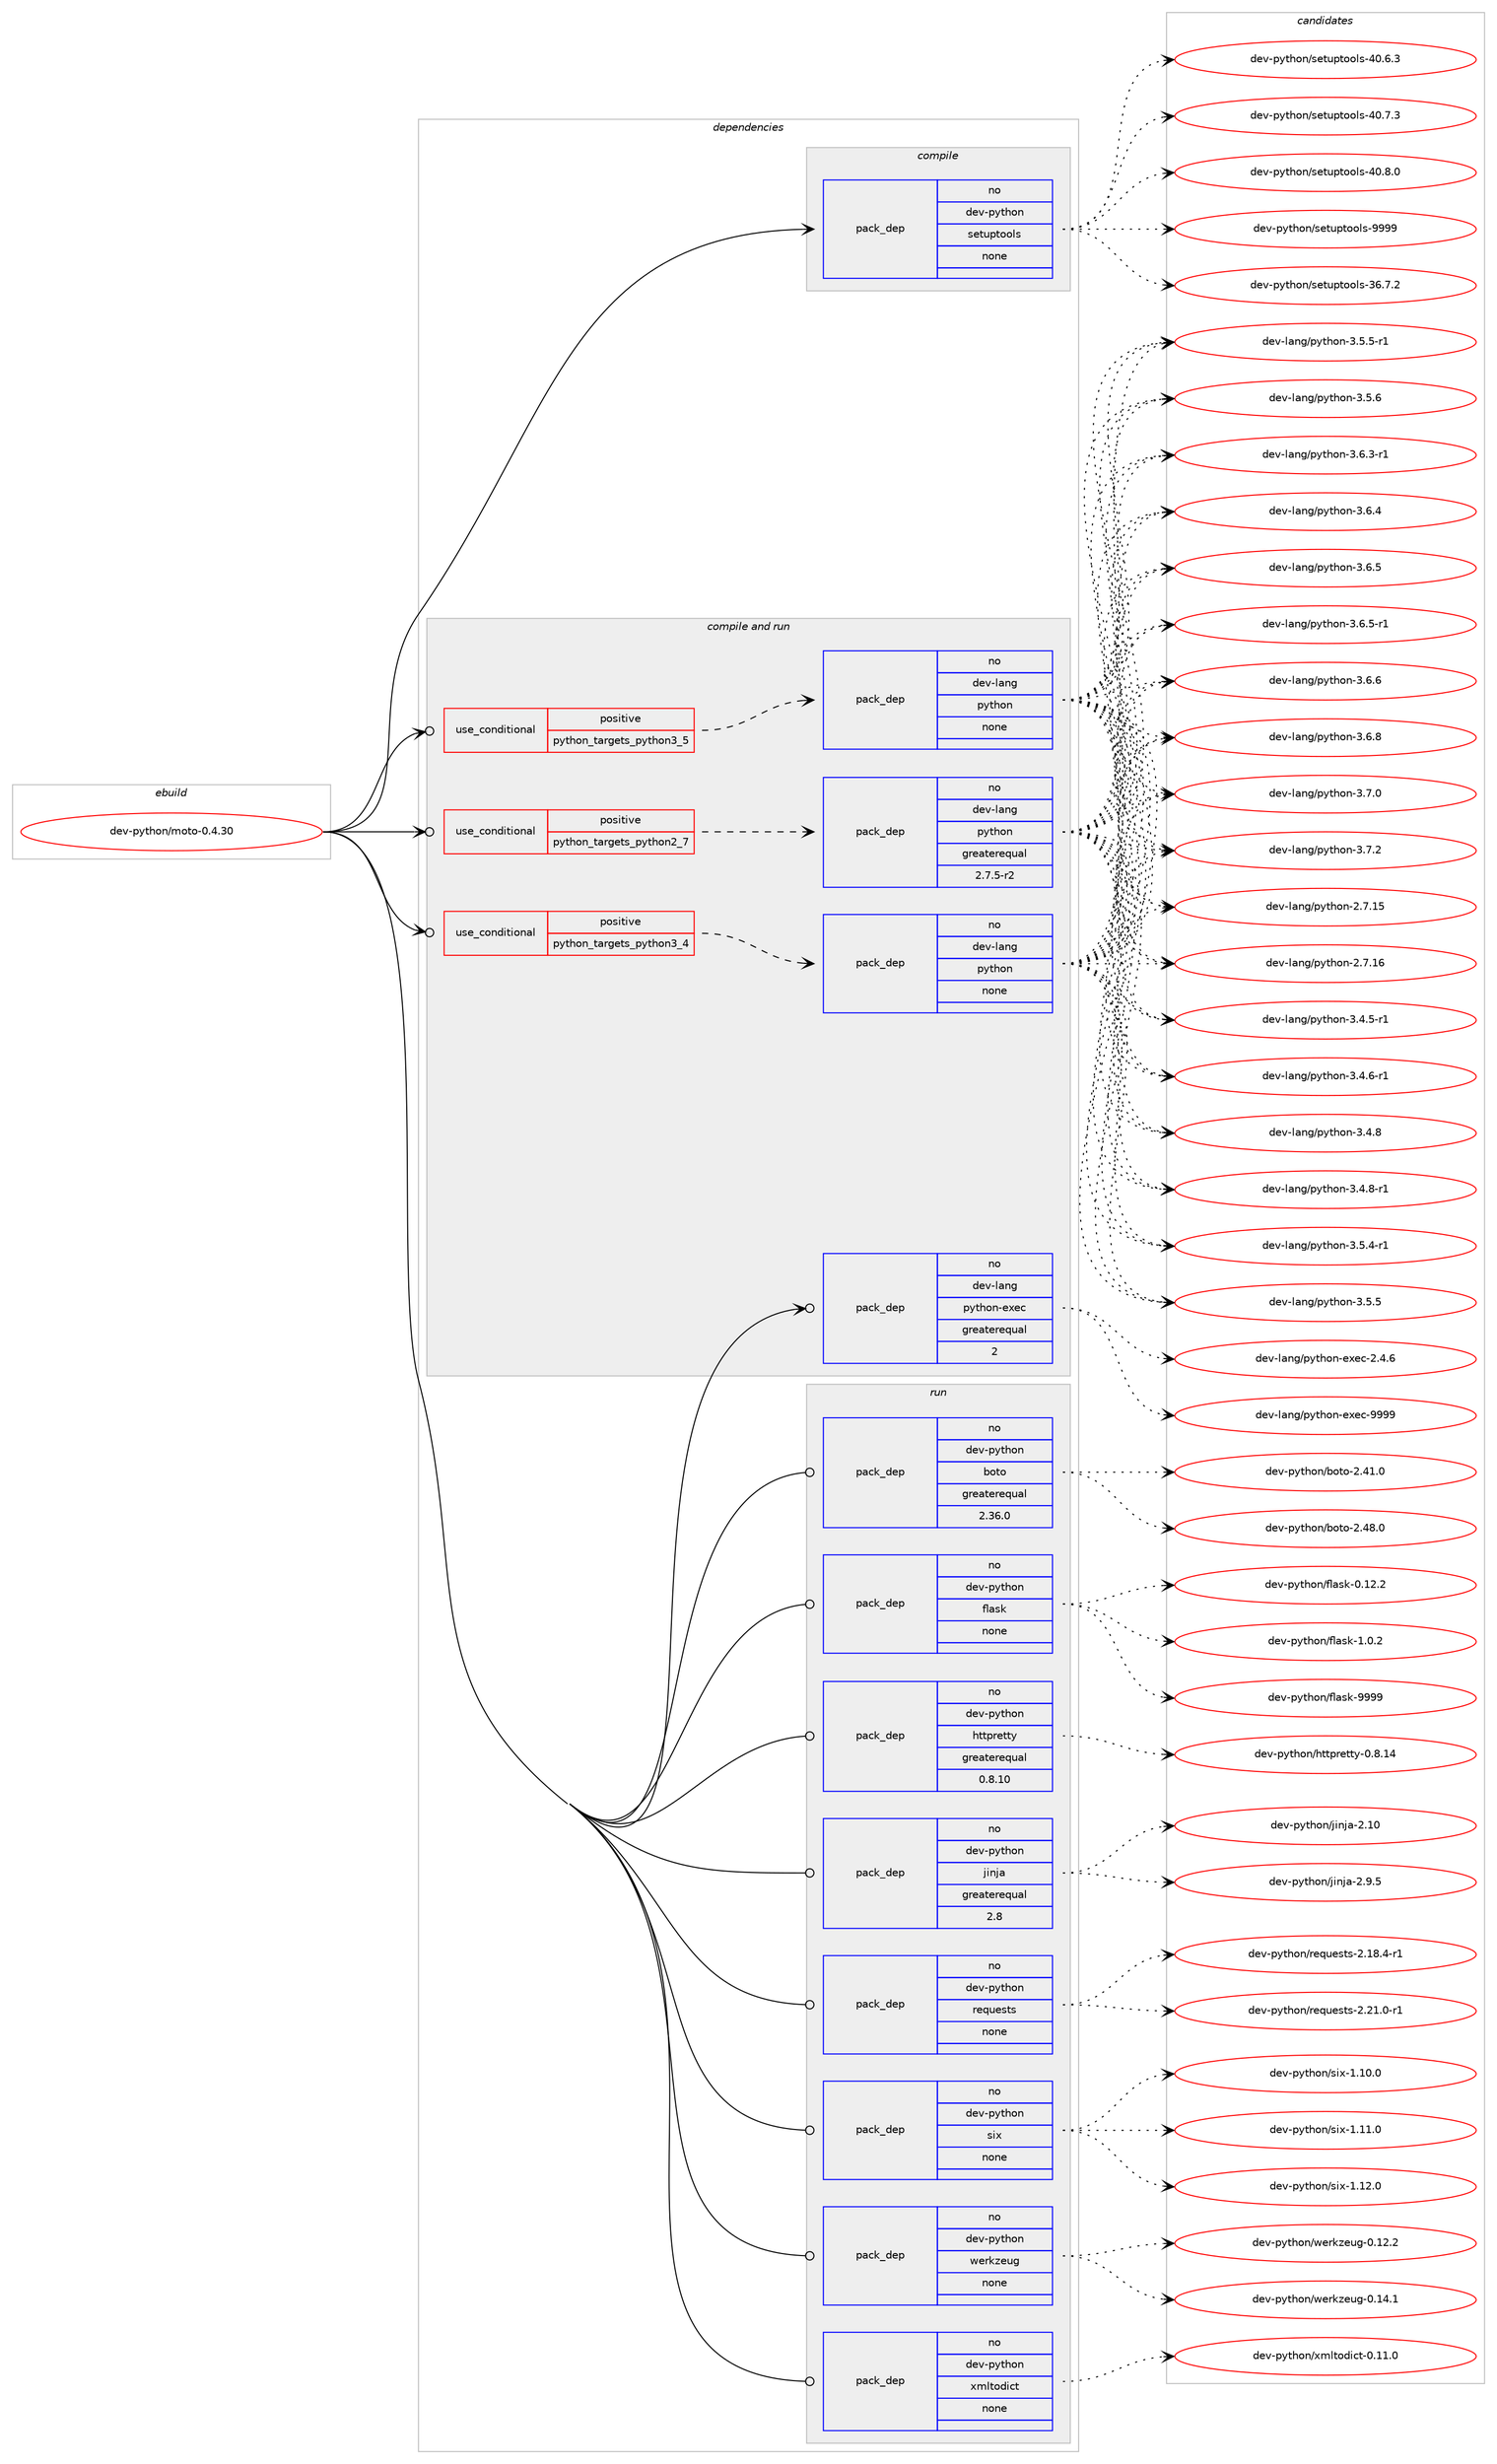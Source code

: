 digraph prolog {

# *************
# Graph options
# *************

newrank=true;
concentrate=true;
compound=true;
graph [rankdir=LR,fontname=Helvetica,fontsize=10,ranksep=1.5];#, ranksep=2.5, nodesep=0.2];
edge  [arrowhead=vee];
node  [fontname=Helvetica,fontsize=10];

# **********
# The ebuild
# **********

subgraph cluster_leftcol {
color=gray;
rank=same;
label=<<i>ebuild</i>>;
id [label="dev-python/moto-0.4.30", color=red, width=4, href="../dev-python/moto-0.4.30.svg"];
}

# ****************
# The dependencies
# ****************

subgraph cluster_midcol {
color=gray;
label=<<i>dependencies</i>>;
subgraph cluster_compile {
fillcolor="#eeeeee";
style=filled;
label=<<i>compile</i>>;
subgraph pack1018355 {
dependency1419266 [label=<<TABLE BORDER="0" CELLBORDER="1" CELLSPACING="0" CELLPADDING="4" WIDTH="220"><TR><TD ROWSPAN="6" CELLPADDING="30">pack_dep</TD></TR><TR><TD WIDTH="110">no</TD></TR><TR><TD>dev-python</TD></TR><TR><TD>setuptools</TD></TR><TR><TD>none</TD></TR><TR><TD></TD></TR></TABLE>>, shape=none, color=blue];
}
id:e -> dependency1419266:w [weight=20,style="solid",arrowhead="vee"];
}
subgraph cluster_compileandrun {
fillcolor="#eeeeee";
style=filled;
label=<<i>compile and run</i>>;
subgraph cond377637 {
dependency1419267 [label=<<TABLE BORDER="0" CELLBORDER="1" CELLSPACING="0" CELLPADDING="4"><TR><TD ROWSPAN="3" CELLPADDING="10">use_conditional</TD></TR><TR><TD>positive</TD></TR><TR><TD>python_targets_python2_7</TD></TR></TABLE>>, shape=none, color=red];
subgraph pack1018356 {
dependency1419268 [label=<<TABLE BORDER="0" CELLBORDER="1" CELLSPACING="0" CELLPADDING="4" WIDTH="220"><TR><TD ROWSPAN="6" CELLPADDING="30">pack_dep</TD></TR><TR><TD WIDTH="110">no</TD></TR><TR><TD>dev-lang</TD></TR><TR><TD>python</TD></TR><TR><TD>greaterequal</TD></TR><TR><TD>2.7.5-r2</TD></TR></TABLE>>, shape=none, color=blue];
}
dependency1419267:e -> dependency1419268:w [weight=20,style="dashed",arrowhead="vee"];
}
id:e -> dependency1419267:w [weight=20,style="solid",arrowhead="odotvee"];
subgraph cond377638 {
dependency1419269 [label=<<TABLE BORDER="0" CELLBORDER="1" CELLSPACING="0" CELLPADDING="4"><TR><TD ROWSPAN="3" CELLPADDING="10">use_conditional</TD></TR><TR><TD>positive</TD></TR><TR><TD>python_targets_python3_4</TD></TR></TABLE>>, shape=none, color=red];
subgraph pack1018357 {
dependency1419270 [label=<<TABLE BORDER="0" CELLBORDER="1" CELLSPACING="0" CELLPADDING="4" WIDTH="220"><TR><TD ROWSPAN="6" CELLPADDING="30">pack_dep</TD></TR><TR><TD WIDTH="110">no</TD></TR><TR><TD>dev-lang</TD></TR><TR><TD>python</TD></TR><TR><TD>none</TD></TR><TR><TD></TD></TR></TABLE>>, shape=none, color=blue];
}
dependency1419269:e -> dependency1419270:w [weight=20,style="dashed",arrowhead="vee"];
}
id:e -> dependency1419269:w [weight=20,style="solid",arrowhead="odotvee"];
subgraph cond377639 {
dependency1419271 [label=<<TABLE BORDER="0" CELLBORDER="1" CELLSPACING="0" CELLPADDING="4"><TR><TD ROWSPAN="3" CELLPADDING="10">use_conditional</TD></TR><TR><TD>positive</TD></TR><TR><TD>python_targets_python3_5</TD></TR></TABLE>>, shape=none, color=red];
subgraph pack1018358 {
dependency1419272 [label=<<TABLE BORDER="0" CELLBORDER="1" CELLSPACING="0" CELLPADDING="4" WIDTH="220"><TR><TD ROWSPAN="6" CELLPADDING="30">pack_dep</TD></TR><TR><TD WIDTH="110">no</TD></TR><TR><TD>dev-lang</TD></TR><TR><TD>python</TD></TR><TR><TD>none</TD></TR><TR><TD></TD></TR></TABLE>>, shape=none, color=blue];
}
dependency1419271:e -> dependency1419272:w [weight=20,style="dashed",arrowhead="vee"];
}
id:e -> dependency1419271:w [weight=20,style="solid",arrowhead="odotvee"];
subgraph pack1018359 {
dependency1419273 [label=<<TABLE BORDER="0" CELLBORDER="1" CELLSPACING="0" CELLPADDING="4" WIDTH="220"><TR><TD ROWSPAN="6" CELLPADDING="30">pack_dep</TD></TR><TR><TD WIDTH="110">no</TD></TR><TR><TD>dev-lang</TD></TR><TR><TD>python-exec</TD></TR><TR><TD>greaterequal</TD></TR><TR><TD>2</TD></TR></TABLE>>, shape=none, color=blue];
}
id:e -> dependency1419273:w [weight=20,style="solid",arrowhead="odotvee"];
}
subgraph cluster_run {
fillcolor="#eeeeee";
style=filled;
label=<<i>run</i>>;
subgraph pack1018360 {
dependency1419274 [label=<<TABLE BORDER="0" CELLBORDER="1" CELLSPACING="0" CELLPADDING="4" WIDTH="220"><TR><TD ROWSPAN="6" CELLPADDING="30">pack_dep</TD></TR><TR><TD WIDTH="110">no</TD></TR><TR><TD>dev-python</TD></TR><TR><TD>boto</TD></TR><TR><TD>greaterequal</TD></TR><TR><TD>2.36.0</TD></TR></TABLE>>, shape=none, color=blue];
}
id:e -> dependency1419274:w [weight=20,style="solid",arrowhead="odot"];
subgraph pack1018361 {
dependency1419275 [label=<<TABLE BORDER="0" CELLBORDER="1" CELLSPACING="0" CELLPADDING="4" WIDTH="220"><TR><TD ROWSPAN="6" CELLPADDING="30">pack_dep</TD></TR><TR><TD WIDTH="110">no</TD></TR><TR><TD>dev-python</TD></TR><TR><TD>flask</TD></TR><TR><TD>none</TD></TR><TR><TD></TD></TR></TABLE>>, shape=none, color=blue];
}
id:e -> dependency1419275:w [weight=20,style="solid",arrowhead="odot"];
subgraph pack1018362 {
dependency1419276 [label=<<TABLE BORDER="0" CELLBORDER="1" CELLSPACING="0" CELLPADDING="4" WIDTH="220"><TR><TD ROWSPAN="6" CELLPADDING="30">pack_dep</TD></TR><TR><TD WIDTH="110">no</TD></TR><TR><TD>dev-python</TD></TR><TR><TD>httpretty</TD></TR><TR><TD>greaterequal</TD></TR><TR><TD>0.8.10</TD></TR></TABLE>>, shape=none, color=blue];
}
id:e -> dependency1419276:w [weight=20,style="solid",arrowhead="odot"];
subgraph pack1018363 {
dependency1419277 [label=<<TABLE BORDER="0" CELLBORDER="1" CELLSPACING="0" CELLPADDING="4" WIDTH="220"><TR><TD ROWSPAN="6" CELLPADDING="30">pack_dep</TD></TR><TR><TD WIDTH="110">no</TD></TR><TR><TD>dev-python</TD></TR><TR><TD>jinja</TD></TR><TR><TD>greaterequal</TD></TR><TR><TD>2.8</TD></TR></TABLE>>, shape=none, color=blue];
}
id:e -> dependency1419277:w [weight=20,style="solid",arrowhead="odot"];
subgraph pack1018364 {
dependency1419278 [label=<<TABLE BORDER="0" CELLBORDER="1" CELLSPACING="0" CELLPADDING="4" WIDTH="220"><TR><TD ROWSPAN="6" CELLPADDING="30">pack_dep</TD></TR><TR><TD WIDTH="110">no</TD></TR><TR><TD>dev-python</TD></TR><TR><TD>requests</TD></TR><TR><TD>none</TD></TR><TR><TD></TD></TR></TABLE>>, shape=none, color=blue];
}
id:e -> dependency1419278:w [weight=20,style="solid",arrowhead="odot"];
subgraph pack1018365 {
dependency1419279 [label=<<TABLE BORDER="0" CELLBORDER="1" CELLSPACING="0" CELLPADDING="4" WIDTH="220"><TR><TD ROWSPAN="6" CELLPADDING="30">pack_dep</TD></TR><TR><TD WIDTH="110">no</TD></TR><TR><TD>dev-python</TD></TR><TR><TD>six</TD></TR><TR><TD>none</TD></TR><TR><TD></TD></TR></TABLE>>, shape=none, color=blue];
}
id:e -> dependency1419279:w [weight=20,style="solid",arrowhead="odot"];
subgraph pack1018366 {
dependency1419280 [label=<<TABLE BORDER="0" CELLBORDER="1" CELLSPACING="0" CELLPADDING="4" WIDTH="220"><TR><TD ROWSPAN="6" CELLPADDING="30">pack_dep</TD></TR><TR><TD WIDTH="110">no</TD></TR><TR><TD>dev-python</TD></TR><TR><TD>werkzeug</TD></TR><TR><TD>none</TD></TR><TR><TD></TD></TR></TABLE>>, shape=none, color=blue];
}
id:e -> dependency1419280:w [weight=20,style="solid",arrowhead="odot"];
subgraph pack1018367 {
dependency1419281 [label=<<TABLE BORDER="0" CELLBORDER="1" CELLSPACING="0" CELLPADDING="4" WIDTH="220"><TR><TD ROWSPAN="6" CELLPADDING="30">pack_dep</TD></TR><TR><TD WIDTH="110">no</TD></TR><TR><TD>dev-python</TD></TR><TR><TD>xmltodict</TD></TR><TR><TD>none</TD></TR><TR><TD></TD></TR></TABLE>>, shape=none, color=blue];
}
id:e -> dependency1419281:w [weight=20,style="solid",arrowhead="odot"];
}
}

# **************
# The candidates
# **************

subgraph cluster_choices {
rank=same;
color=gray;
label=<<i>candidates</i>>;

subgraph choice1018355 {
color=black;
nodesep=1;
choice100101118451121211161041111104711510111611711211611111110811545515446554650 [label="dev-python/setuptools-36.7.2", color=red, width=4,href="../dev-python/setuptools-36.7.2.svg"];
choice100101118451121211161041111104711510111611711211611111110811545524846544651 [label="dev-python/setuptools-40.6.3", color=red, width=4,href="../dev-python/setuptools-40.6.3.svg"];
choice100101118451121211161041111104711510111611711211611111110811545524846554651 [label="dev-python/setuptools-40.7.3", color=red, width=4,href="../dev-python/setuptools-40.7.3.svg"];
choice100101118451121211161041111104711510111611711211611111110811545524846564648 [label="dev-python/setuptools-40.8.0", color=red, width=4,href="../dev-python/setuptools-40.8.0.svg"];
choice10010111845112121116104111110471151011161171121161111111081154557575757 [label="dev-python/setuptools-9999", color=red, width=4,href="../dev-python/setuptools-9999.svg"];
dependency1419266:e -> choice100101118451121211161041111104711510111611711211611111110811545515446554650:w [style=dotted,weight="100"];
dependency1419266:e -> choice100101118451121211161041111104711510111611711211611111110811545524846544651:w [style=dotted,weight="100"];
dependency1419266:e -> choice100101118451121211161041111104711510111611711211611111110811545524846554651:w [style=dotted,weight="100"];
dependency1419266:e -> choice100101118451121211161041111104711510111611711211611111110811545524846564648:w [style=dotted,weight="100"];
dependency1419266:e -> choice10010111845112121116104111110471151011161171121161111111081154557575757:w [style=dotted,weight="100"];
}
subgraph choice1018356 {
color=black;
nodesep=1;
choice10010111845108971101034711212111610411111045504655464953 [label="dev-lang/python-2.7.15", color=red, width=4,href="../dev-lang/python-2.7.15.svg"];
choice10010111845108971101034711212111610411111045504655464954 [label="dev-lang/python-2.7.16", color=red, width=4,href="../dev-lang/python-2.7.16.svg"];
choice1001011184510897110103471121211161041111104551465246534511449 [label="dev-lang/python-3.4.5-r1", color=red, width=4,href="../dev-lang/python-3.4.5-r1.svg"];
choice1001011184510897110103471121211161041111104551465246544511449 [label="dev-lang/python-3.4.6-r1", color=red, width=4,href="../dev-lang/python-3.4.6-r1.svg"];
choice100101118451089711010347112121116104111110455146524656 [label="dev-lang/python-3.4.8", color=red, width=4,href="../dev-lang/python-3.4.8.svg"];
choice1001011184510897110103471121211161041111104551465246564511449 [label="dev-lang/python-3.4.8-r1", color=red, width=4,href="../dev-lang/python-3.4.8-r1.svg"];
choice1001011184510897110103471121211161041111104551465346524511449 [label="dev-lang/python-3.5.4-r1", color=red, width=4,href="../dev-lang/python-3.5.4-r1.svg"];
choice100101118451089711010347112121116104111110455146534653 [label="dev-lang/python-3.5.5", color=red, width=4,href="../dev-lang/python-3.5.5.svg"];
choice1001011184510897110103471121211161041111104551465346534511449 [label="dev-lang/python-3.5.5-r1", color=red, width=4,href="../dev-lang/python-3.5.5-r1.svg"];
choice100101118451089711010347112121116104111110455146534654 [label="dev-lang/python-3.5.6", color=red, width=4,href="../dev-lang/python-3.5.6.svg"];
choice1001011184510897110103471121211161041111104551465446514511449 [label="dev-lang/python-3.6.3-r1", color=red, width=4,href="../dev-lang/python-3.6.3-r1.svg"];
choice100101118451089711010347112121116104111110455146544652 [label="dev-lang/python-3.6.4", color=red, width=4,href="../dev-lang/python-3.6.4.svg"];
choice100101118451089711010347112121116104111110455146544653 [label="dev-lang/python-3.6.5", color=red, width=4,href="../dev-lang/python-3.6.5.svg"];
choice1001011184510897110103471121211161041111104551465446534511449 [label="dev-lang/python-3.6.5-r1", color=red, width=4,href="../dev-lang/python-3.6.5-r1.svg"];
choice100101118451089711010347112121116104111110455146544654 [label="dev-lang/python-3.6.6", color=red, width=4,href="../dev-lang/python-3.6.6.svg"];
choice100101118451089711010347112121116104111110455146544656 [label="dev-lang/python-3.6.8", color=red, width=4,href="../dev-lang/python-3.6.8.svg"];
choice100101118451089711010347112121116104111110455146554648 [label="dev-lang/python-3.7.0", color=red, width=4,href="../dev-lang/python-3.7.0.svg"];
choice100101118451089711010347112121116104111110455146554650 [label="dev-lang/python-3.7.2", color=red, width=4,href="../dev-lang/python-3.7.2.svg"];
dependency1419268:e -> choice10010111845108971101034711212111610411111045504655464953:w [style=dotted,weight="100"];
dependency1419268:e -> choice10010111845108971101034711212111610411111045504655464954:w [style=dotted,weight="100"];
dependency1419268:e -> choice1001011184510897110103471121211161041111104551465246534511449:w [style=dotted,weight="100"];
dependency1419268:e -> choice1001011184510897110103471121211161041111104551465246544511449:w [style=dotted,weight="100"];
dependency1419268:e -> choice100101118451089711010347112121116104111110455146524656:w [style=dotted,weight="100"];
dependency1419268:e -> choice1001011184510897110103471121211161041111104551465246564511449:w [style=dotted,weight="100"];
dependency1419268:e -> choice1001011184510897110103471121211161041111104551465346524511449:w [style=dotted,weight="100"];
dependency1419268:e -> choice100101118451089711010347112121116104111110455146534653:w [style=dotted,weight="100"];
dependency1419268:e -> choice1001011184510897110103471121211161041111104551465346534511449:w [style=dotted,weight="100"];
dependency1419268:e -> choice100101118451089711010347112121116104111110455146534654:w [style=dotted,weight="100"];
dependency1419268:e -> choice1001011184510897110103471121211161041111104551465446514511449:w [style=dotted,weight="100"];
dependency1419268:e -> choice100101118451089711010347112121116104111110455146544652:w [style=dotted,weight="100"];
dependency1419268:e -> choice100101118451089711010347112121116104111110455146544653:w [style=dotted,weight="100"];
dependency1419268:e -> choice1001011184510897110103471121211161041111104551465446534511449:w [style=dotted,weight="100"];
dependency1419268:e -> choice100101118451089711010347112121116104111110455146544654:w [style=dotted,weight="100"];
dependency1419268:e -> choice100101118451089711010347112121116104111110455146544656:w [style=dotted,weight="100"];
dependency1419268:e -> choice100101118451089711010347112121116104111110455146554648:w [style=dotted,weight="100"];
dependency1419268:e -> choice100101118451089711010347112121116104111110455146554650:w [style=dotted,weight="100"];
}
subgraph choice1018357 {
color=black;
nodesep=1;
choice10010111845108971101034711212111610411111045504655464953 [label="dev-lang/python-2.7.15", color=red, width=4,href="../dev-lang/python-2.7.15.svg"];
choice10010111845108971101034711212111610411111045504655464954 [label="dev-lang/python-2.7.16", color=red, width=4,href="../dev-lang/python-2.7.16.svg"];
choice1001011184510897110103471121211161041111104551465246534511449 [label="dev-lang/python-3.4.5-r1", color=red, width=4,href="../dev-lang/python-3.4.5-r1.svg"];
choice1001011184510897110103471121211161041111104551465246544511449 [label="dev-lang/python-3.4.6-r1", color=red, width=4,href="../dev-lang/python-3.4.6-r1.svg"];
choice100101118451089711010347112121116104111110455146524656 [label="dev-lang/python-3.4.8", color=red, width=4,href="../dev-lang/python-3.4.8.svg"];
choice1001011184510897110103471121211161041111104551465246564511449 [label="dev-lang/python-3.4.8-r1", color=red, width=4,href="../dev-lang/python-3.4.8-r1.svg"];
choice1001011184510897110103471121211161041111104551465346524511449 [label="dev-lang/python-3.5.4-r1", color=red, width=4,href="../dev-lang/python-3.5.4-r1.svg"];
choice100101118451089711010347112121116104111110455146534653 [label="dev-lang/python-3.5.5", color=red, width=4,href="../dev-lang/python-3.5.5.svg"];
choice1001011184510897110103471121211161041111104551465346534511449 [label="dev-lang/python-3.5.5-r1", color=red, width=4,href="../dev-lang/python-3.5.5-r1.svg"];
choice100101118451089711010347112121116104111110455146534654 [label="dev-lang/python-3.5.6", color=red, width=4,href="../dev-lang/python-3.5.6.svg"];
choice1001011184510897110103471121211161041111104551465446514511449 [label="dev-lang/python-3.6.3-r1", color=red, width=4,href="../dev-lang/python-3.6.3-r1.svg"];
choice100101118451089711010347112121116104111110455146544652 [label="dev-lang/python-3.6.4", color=red, width=4,href="../dev-lang/python-3.6.4.svg"];
choice100101118451089711010347112121116104111110455146544653 [label="dev-lang/python-3.6.5", color=red, width=4,href="../dev-lang/python-3.6.5.svg"];
choice1001011184510897110103471121211161041111104551465446534511449 [label="dev-lang/python-3.6.5-r1", color=red, width=4,href="../dev-lang/python-3.6.5-r1.svg"];
choice100101118451089711010347112121116104111110455146544654 [label="dev-lang/python-3.6.6", color=red, width=4,href="../dev-lang/python-3.6.6.svg"];
choice100101118451089711010347112121116104111110455146544656 [label="dev-lang/python-3.6.8", color=red, width=4,href="../dev-lang/python-3.6.8.svg"];
choice100101118451089711010347112121116104111110455146554648 [label="dev-lang/python-3.7.0", color=red, width=4,href="../dev-lang/python-3.7.0.svg"];
choice100101118451089711010347112121116104111110455146554650 [label="dev-lang/python-3.7.2", color=red, width=4,href="../dev-lang/python-3.7.2.svg"];
dependency1419270:e -> choice10010111845108971101034711212111610411111045504655464953:w [style=dotted,weight="100"];
dependency1419270:e -> choice10010111845108971101034711212111610411111045504655464954:w [style=dotted,weight="100"];
dependency1419270:e -> choice1001011184510897110103471121211161041111104551465246534511449:w [style=dotted,weight="100"];
dependency1419270:e -> choice1001011184510897110103471121211161041111104551465246544511449:w [style=dotted,weight="100"];
dependency1419270:e -> choice100101118451089711010347112121116104111110455146524656:w [style=dotted,weight="100"];
dependency1419270:e -> choice1001011184510897110103471121211161041111104551465246564511449:w [style=dotted,weight="100"];
dependency1419270:e -> choice1001011184510897110103471121211161041111104551465346524511449:w [style=dotted,weight="100"];
dependency1419270:e -> choice100101118451089711010347112121116104111110455146534653:w [style=dotted,weight="100"];
dependency1419270:e -> choice1001011184510897110103471121211161041111104551465346534511449:w [style=dotted,weight="100"];
dependency1419270:e -> choice100101118451089711010347112121116104111110455146534654:w [style=dotted,weight="100"];
dependency1419270:e -> choice1001011184510897110103471121211161041111104551465446514511449:w [style=dotted,weight="100"];
dependency1419270:e -> choice100101118451089711010347112121116104111110455146544652:w [style=dotted,weight="100"];
dependency1419270:e -> choice100101118451089711010347112121116104111110455146544653:w [style=dotted,weight="100"];
dependency1419270:e -> choice1001011184510897110103471121211161041111104551465446534511449:w [style=dotted,weight="100"];
dependency1419270:e -> choice100101118451089711010347112121116104111110455146544654:w [style=dotted,weight="100"];
dependency1419270:e -> choice100101118451089711010347112121116104111110455146544656:w [style=dotted,weight="100"];
dependency1419270:e -> choice100101118451089711010347112121116104111110455146554648:w [style=dotted,weight="100"];
dependency1419270:e -> choice100101118451089711010347112121116104111110455146554650:w [style=dotted,weight="100"];
}
subgraph choice1018358 {
color=black;
nodesep=1;
choice10010111845108971101034711212111610411111045504655464953 [label="dev-lang/python-2.7.15", color=red, width=4,href="../dev-lang/python-2.7.15.svg"];
choice10010111845108971101034711212111610411111045504655464954 [label="dev-lang/python-2.7.16", color=red, width=4,href="../dev-lang/python-2.7.16.svg"];
choice1001011184510897110103471121211161041111104551465246534511449 [label="dev-lang/python-3.4.5-r1", color=red, width=4,href="../dev-lang/python-3.4.5-r1.svg"];
choice1001011184510897110103471121211161041111104551465246544511449 [label="dev-lang/python-3.4.6-r1", color=red, width=4,href="../dev-lang/python-3.4.6-r1.svg"];
choice100101118451089711010347112121116104111110455146524656 [label="dev-lang/python-3.4.8", color=red, width=4,href="../dev-lang/python-3.4.8.svg"];
choice1001011184510897110103471121211161041111104551465246564511449 [label="dev-lang/python-3.4.8-r1", color=red, width=4,href="../dev-lang/python-3.4.8-r1.svg"];
choice1001011184510897110103471121211161041111104551465346524511449 [label="dev-lang/python-3.5.4-r1", color=red, width=4,href="../dev-lang/python-3.5.4-r1.svg"];
choice100101118451089711010347112121116104111110455146534653 [label="dev-lang/python-3.5.5", color=red, width=4,href="../dev-lang/python-3.5.5.svg"];
choice1001011184510897110103471121211161041111104551465346534511449 [label="dev-lang/python-3.5.5-r1", color=red, width=4,href="../dev-lang/python-3.5.5-r1.svg"];
choice100101118451089711010347112121116104111110455146534654 [label="dev-lang/python-3.5.6", color=red, width=4,href="../dev-lang/python-3.5.6.svg"];
choice1001011184510897110103471121211161041111104551465446514511449 [label="dev-lang/python-3.6.3-r1", color=red, width=4,href="../dev-lang/python-3.6.3-r1.svg"];
choice100101118451089711010347112121116104111110455146544652 [label="dev-lang/python-3.6.4", color=red, width=4,href="../dev-lang/python-3.6.4.svg"];
choice100101118451089711010347112121116104111110455146544653 [label="dev-lang/python-3.6.5", color=red, width=4,href="../dev-lang/python-3.6.5.svg"];
choice1001011184510897110103471121211161041111104551465446534511449 [label="dev-lang/python-3.6.5-r1", color=red, width=4,href="../dev-lang/python-3.6.5-r1.svg"];
choice100101118451089711010347112121116104111110455146544654 [label="dev-lang/python-3.6.6", color=red, width=4,href="../dev-lang/python-3.6.6.svg"];
choice100101118451089711010347112121116104111110455146544656 [label="dev-lang/python-3.6.8", color=red, width=4,href="../dev-lang/python-3.6.8.svg"];
choice100101118451089711010347112121116104111110455146554648 [label="dev-lang/python-3.7.0", color=red, width=4,href="../dev-lang/python-3.7.0.svg"];
choice100101118451089711010347112121116104111110455146554650 [label="dev-lang/python-3.7.2", color=red, width=4,href="../dev-lang/python-3.7.2.svg"];
dependency1419272:e -> choice10010111845108971101034711212111610411111045504655464953:w [style=dotted,weight="100"];
dependency1419272:e -> choice10010111845108971101034711212111610411111045504655464954:w [style=dotted,weight="100"];
dependency1419272:e -> choice1001011184510897110103471121211161041111104551465246534511449:w [style=dotted,weight="100"];
dependency1419272:e -> choice1001011184510897110103471121211161041111104551465246544511449:w [style=dotted,weight="100"];
dependency1419272:e -> choice100101118451089711010347112121116104111110455146524656:w [style=dotted,weight="100"];
dependency1419272:e -> choice1001011184510897110103471121211161041111104551465246564511449:w [style=dotted,weight="100"];
dependency1419272:e -> choice1001011184510897110103471121211161041111104551465346524511449:w [style=dotted,weight="100"];
dependency1419272:e -> choice100101118451089711010347112121116104111110455146534653:w [style=dotted,weight="100"];
dependency1419272:e -> choice1001011184510897110103471121211161041111104551465346534511449:w [style=dotted,weight="100"];
dependency1419272:e -> choice100101118451089711010347112121116104111110455146534654:w [style=dotted,weight="100"];
dependency1419272:e -> choice1001011184510897110103471121211161041111104551465446514511449:w [style=dotted,weight="100"];
dependency1419272:e -> choice100101118451089711010347112121116104111110455146544652:w [style=dotted,weight="100"];
dependency1419272:e -> choice100101118451089711010347112121116104111110455146544653:w [style=dotted,weight="100"];
dependency1419272:e -> choice1001011184510897110103471121211161041111104551465446534511449:w [style=dotted,weight="100"];
dependency1419272:e -> choice100101118451089711010347112121116104111110455146544654:w [style=dotted,weight="100"];
dependency1419272:e -> choice100101118451089711010347112121116104111110455146544656:w [style=dotted,weight="100"];
dependency1419272:e -> choice100101118451089711010347112121116104111110455146554648:w [style=dotted,weight="100"];
dependency1419272:e -> choice100101118451089711010347112121116104111110455146554650:w [style=dotted,weight="100"];
}
subgraph choice1018359 {
color=black;
nodesep=1;
choice1001011184510897110103471121211161041111104510112010199455046524654 [label="dev-lang/python-exec-2.4.6", color=red, width=4,href="../dev-lang/python-exec-2.4.6.svg"];
choice10010111845108971101034711212111610411111045101120101994557575757 [label="dev-lang/python-exec-9999", color=red, width=4,href="../dev-lang/python-exec-9999.svg"];
dependency1419273:e -> choice1001011184510897110103471121211161041111104510112010199455046524654:w [style=dotted,weight="100"];
dependency1419273:e -> choice10010111845108971101034711212111610411111045101120101994557575757:w [style=dotted,weight="100"];
}
subgraph choice1018360 {
color=black;
nodesep=1;
choice10010111845112121116104111110479811111611145504652494648 [label="dev-python/boto-2.41.0", color=red, width=4,href="../dev-python/boto-2.41.0.svg"];
choice10010111845112121116104111110479811111611145504652564648 [label="dev-python/boto-2.48.0", color=red, width=4,href="../dev-python/boto-2.48.0.svg"];
dependency1419274:e -> choice10010111845112121116104111110479811111611145504652494648:w [style=dotted,weight="100"];
dependency1419274:e -> choice10010111845112121116104111110479811111611145504652564648:w [style=dotted,weight="100"];
}
subgraph choice1018361 {
color=black;
nodesep=1;
choice10010111845112121116104111110471021089711510745484649504650 [label="dev-python/flask-0.12.2", color=red, width=4,href="../dev-python/flask-0.12.2.svg"];
choice100101118451121211161041111104710210897115107454946484650 [label="dev-python/flask-1.0.2", color=red, width=4,href="../dev-python/flask-1.0.2.svg"];
choice1001011184511212111610411111047102108971151074557575757 [label="dev-python/flask-9999", color=red, width=4,href="../dev-python/flask-9999.svg"];
dependency1419275:e -> choice10010111845112121116104111110471021089711510745484649504650:w [style=dotted,weight="100"];
dependency1419275:e -> choice100101118451121211161041111104710210897115107454946484650:w [style=dotted,weight="100"];
dependency1419275:e -> choice1001011184511212111610411111047102108971151074557575757:w [style=dotted,weight="100"];
}
subgraph choice1018362 {
color=black;
nodesep=1;
choice100101118451121211161041111104710411611611211410111611612145484656464952 [label="dev-python/httpretty-0.8.14", color=red, width=4,href="../dev-python/httpretty-0.8.14.svg"];
dependency1419276:e -> choice100101118451121211161041111104710411611611211410111611612145484656464952:w [style=dotted,weight="100"];
}
subgraph choice1018363 {
color=black;
nodesep=1;
choice1001011184511212111610411111047106105110106974550464948 [label="dev-python/jinja-2.10", color=red, width=4,href="../dev-python/jinja-2.10.svg"];
choice100101118451121211161041111104710610511010697455046574653 [label="dev-python/jinja-2.9.5", color=red, width=4,href="../dev-python/jinja-2.9.5.svg"];
dependency1419277:e -> choice1001011184511212111610411111047106105110106974550464948:w [style=dotted,weight="100"];
dependency1419277:e -> choice100101118451121211161041111104710610511010697455046574653:w [style=dotted,weight="100"];
}
subgraph choice1018364 {
color=black;
nodesep=1;
choice1001011184511212111610411111047114101113117101115116115455046495646524511449 [label="dev-python/requests-2.18.4-r1", color=red, width=4,href="../dev-python/requests-2.18.4-r1.svg"];
choice1001011184511212111610411111047114101113117101115116115455046504946484511449 [label="dev-python/requests-2.21.0-r1", color=red, width=4,href="../dev-python/requests-2.21.0-r1.svg"];
dependency1419278:e -> choice1001011184511212111610411111047114101113117101115116115455046495646524511449:w [style=dotted,weight="100"];
dependency1419278:e -> choice1001011184511212111610411111047114101113117101115116115455046504946484511449:w [style=dotted,weight="100"];
}
subgraph choice1018365 {
color=black;
nodesep=1;
choice100101118451121211161041111104711510512045494649484648 [label="dev-python/six-1.10.0", color=red, width=4,href="../dev-python/six-1.10.0.svg"];
choice100101118451121211161041111104711510512045494649494648 [label="dev-python/six-1.11.0", color=red, width=4,href="../dev-python/six-1.11.0.svg"];
choice100101118451121211161041111104711510512045494649504648 [label="dev-python/six-1.12.0", color=red, width=4,href="../dev-python/six-1.12.0.svg"];
dependency1419279:e -> choice100101118451121211161041111104711510512045494649484648:w [style=dotted,weight="100"];
dependency1419279:e -> choice100101118451121211161041111104711510512045494649494648:w [style=dotted,weight="100"];
dependency1419279:e -> choice100101118451121211161041111104711510512045494649504648:w [style=dotted,weight="100"];
}
subgraph choice1018366 {
color=black;
nodesep=1;
choice100101118451121211161041111104711910111410712210111710345484649504650 [label="dev-python/werkzeug-0.12.2", color=red, width=4,href="../dev-python/werkzeug-0.12.2.svg"];
choice100101118451121211161041111104711910111410712210111710345484649524649 [label="dev-python/werkzeug-0.14.1", color=red, width=4,href="../dev-python/werkzeug-0.14.1.svg"];
dependency1419280:e -> choice100101118451121211161041111104711910111410712210111710345484649504650:w [style=dotted,weight="100"];
dependency1419280:e -> choice100101118451121211161041111104711910111410712210111710345484649524649:w [style=dotted,weight="100"];
}
subgraph choice1018367 {
color=black;
nodesep=1;
choice10010111845112121116104111110471201091081161111001059911645484649494648 [label="dev-python/xmltodict-0.11.0", color=red, width=4,href="../dev-python/xmltodict-0.11.0.svg"];
dependency1419281:e -> choice10010111845112121116104111110471201091081161111001059911645484649494648:w [style=dotted,weight="100"];
}
}

}

